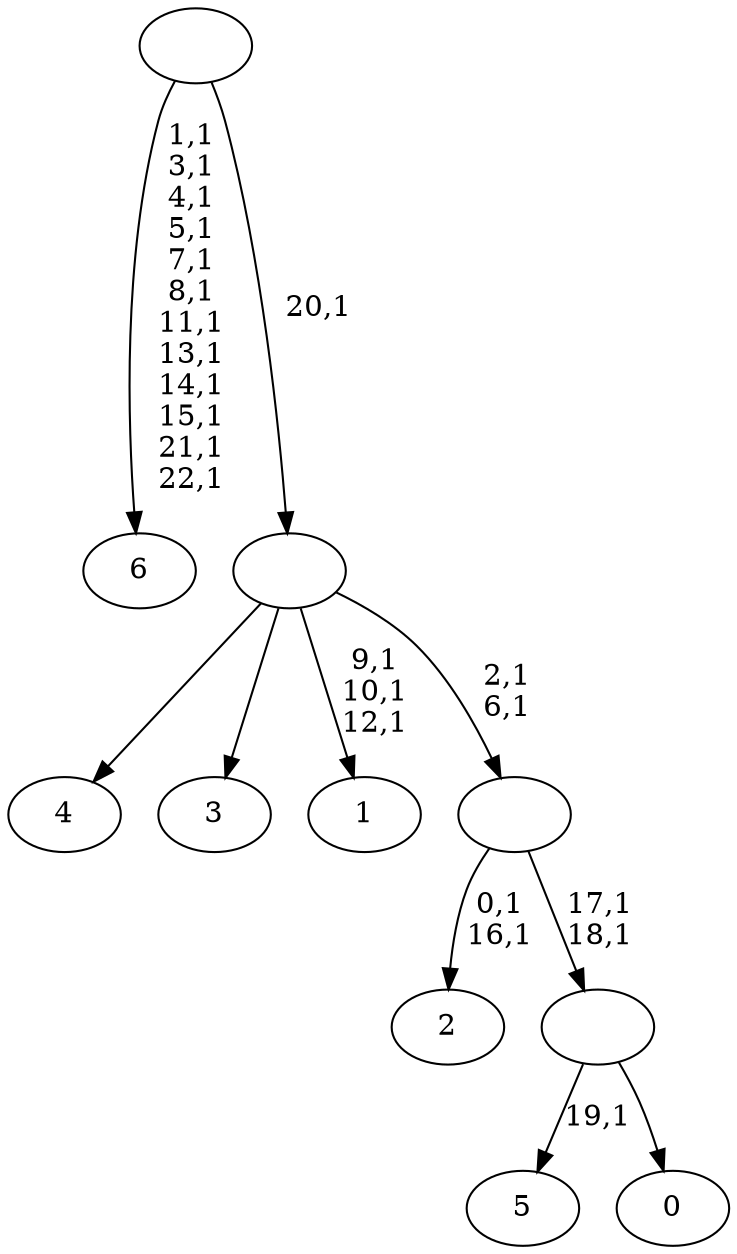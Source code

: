 digraph T {
	30 [label="6"]
	17 [label="5"]
	15 [label="4"]
	14 [label="3"]
	13 [label="2"]
	10 [label="1"]
	6 [label="0"]
	5 [label=""]
	3 [label=""]
	1 [label=""]
	0 [label=""]
	5 -> 17 [label="19,1"]
	5 -> 6 [label=""]
	3 -> 5 [label="17,1\n18,1"]
	3 -> 13 [label="0,1\n16,1"]
	1 -> 3 [label="2,1\n6,1"]
	1 -> 10 [label="9,1\n10,1\n12,1"]
	1 -> 15 [label=""]
	1 -> 14 [label=""]
	0 -> 30 [label="1,1\n3,1\n4,1\n5,1\n7,1\n8,1\n11,1\n13,1\n14,1\n15,1\n21,1\n22,1"]
	0 -> 1 [label="20,1"]
}
